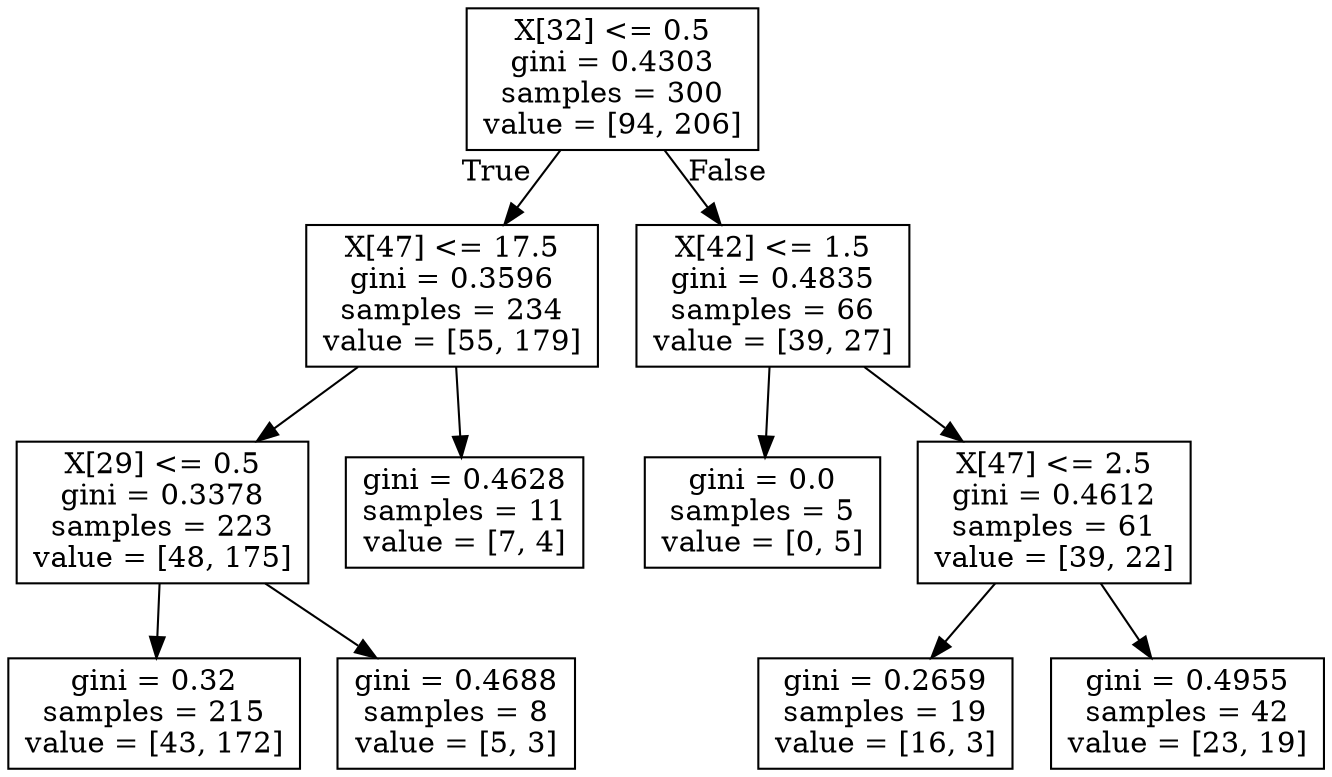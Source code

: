 digraph Tree {
node [shape=box] ;
0 [label="X[32] <= 0.5\ngini = 0.4303\nsamples = 300\nvalue = [94, 206]"] ;
1 [label="X[47] <= 17.5\ngini = 0.3596\nsamples = 234\nvalue = [55, 179]"] ;
0 -> 1 [labeldistance=2.5, labelangle=45, headlabel="True"] ;
2 [label="X[29] <= 0.5\ngini = 0.3378\nsamples = 223\nvalue = [48, 175]"] ;
1 -> 2 ;
3 [label="gini = 0.32\nsamples = 215\nvalue = [43, 172]"] ;
2 -> 3 ;
4 [label="gini = 0.4688\nsamples = 8\nvalue = [5, 3]"] ;
2 -> 4 ;
5 [label="gini = 0.4628\nsamples = 11\nvalue = [7, 4]"] ;
1 -> 5 ;
6 [label="X[42] <= 1.5\ngini = 0.4835\nsamples = 66\nvalue = [39, 27]"] ;
0 -> 6 [labeldistance=2.5, labelangle=-45, headlabel="False"] ;
7 [label="gini = 0.0\nsamples = 5\nvalue = [0, 5]"] ;
6 -> 7 ;
8 [label="X[47] <= 2.5\ngini = 0.4612\nsamples = 61\nvalue = [39, 22]"] ;
6 -> 8 ;
9 [label="gini = 0.2659\nsamples = 19\nvalue = [16, 3]"] ;
8 -> 9 ;
10 [label="gini = 0.4955\nsamples = 42\nvalue = [23, 19]"] ;
8 -> 10 ;
}
